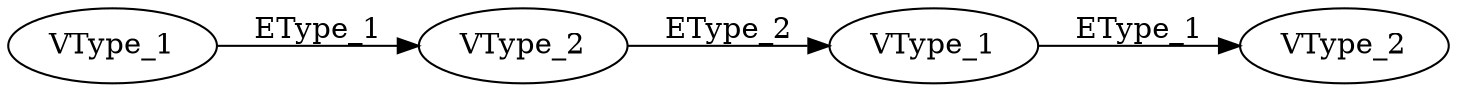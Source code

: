 digraph N2_M2_k3_view0 {
 rankdir="LR";
 1 [label="VType_1"];
 2 [label="VType_2"];
 3 [label="VType_1"];
 4 [label="VType_2"];

 1 -> 2 [label="EType_1"];
 2 -> 3 [label="EType_2"];
 3 -> 4 [label="EType_1"];
}
